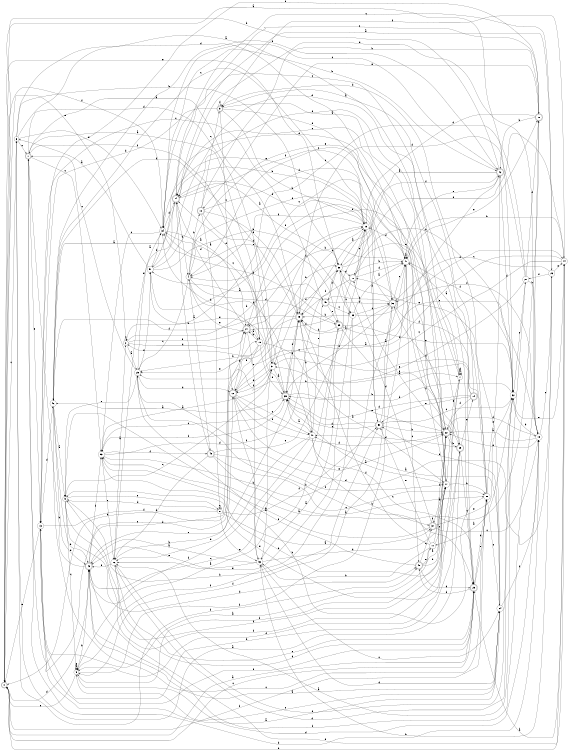 digraph n44_8 {
__start0 [label="" shape="none"];

rankdir=LR;
size="8,5";

s0 [style="rounded,filled", color="black", fillcolor="white" shape="doublecircle", label="0"];
s1 [style="rounded,filled", color="black", fillcolor="white" shape="doublecircle", label="1"];
s2 [style="filled", color="black", fillcolor="white" shape="circle", label="2"];
s3 [style="rounded,filled", color="black", fillcolor="white" shape="doublecircle", label="3"];
s4 [style="filled", color="black", fillcolor="white" shape="circle", label="4"];
s5 [style="filled", color="black", fillcolor="white" shape="circle", label="5"];
s6 [style="filled", color="black", fillcolor="white" shape="circle", label="6"];
s7 [style="filled", color="black", fillcolor="white" shape="circle", label="7"];
s8 [style="filled", color="black", fillcolor="white" shape="circle", label="8"];
s9 [style="filled", color="black", fillcolor="white" shape="circle", label="9"];
s10 [style="rounded,filled", color="black", fillcolor="white" shape="doublecircle", label="10"];
s11 [style="filled", color="black", fillcolor="white" shape="circle", label="11"];
s12 [style="rounded,filled", color="black", fillcolor="white" shape="doublecircle", label="12"];
s13 [style="filled", color="black", fillcolor="white" shape="circle", label="13"];
s14 [style="rounded,filled", color="black", fillcolor="white" shape="doublecircle", label="14"];
s15 [style="filled", color="black", fillcolor="white" shape="circle", label="15"];
s16 [style="filled", color="black", fillcolor="white" shape="circle", label="16"];
s17 [style="filled", color="black", fillcolor="white" shape="circle", label="17"];
s18 [style="filled", color="black", fillcolor="white" shape="circle", label="18"];
s19 [style="filled", color="black", fillcolor="white" shape="circle", label="19"];
s20 [style="rounded,filled", color="black", fillcolor="white" shape="doublecircle", label="20"];
s21 [style="rounded,filled", color="black", fillcolor="white" shape="doublecircle", label="21"];
s22 [style="rounded,filled", color="black", fillcolor="white" shape="doublecircle", label="22"];
s23 [style="rounded,filled", color="black", fillcolor="white" shape="doublecircle", label="23"];
s24 [style="filled", color="black", fillcolor="white" shape="circle", label="24"];
s25 [style="filled", color="black", fillcolor="white" shape="circle", label="25"];
s26 [style="filled", color="black", fillcolor="white" shape="circle", label="26"];
s27 [style="filled", color="black", fillcolor="white" shape="circle", label="27"];
s28 [style="rounded,filled", color="black", fillcolor="white" shape="doublecircle", label="28"];
s29 [style="rounded,filled", color="black", fillcolor="white" shape="doublecircle", label="29"];
s30 [style="filled", color="black", fillcolor="white" shape="circle", label="30"];
s31 [style="filled", color="black", fillcolor="white" shape="circle", label="31"];
s32 [style="filled", color="black", fillcolor="white" shape="circle", label="32"];
s33 [style="filled", color="black", fillcolor="white" shape="circle", label="33"];
s34 [style="filled", color="black", fillcolor="white" shape="circle", label="34"];
s35 [style="rounded,filled", color="black", fillcolor="white" shape="doublecircle", label="35"];
s36 [style="rounded,filled", color="black", fillcolor="white" shape="doublecircle", label="36"];
s37 [style="rounded,filled", color="black", fillcolor="white" shape="doublecircle", label="37"];
s38 [style="filled", color="black", fillcolor="white" shape="circle", label="38"];
s39 [style="rounded,filled", color="black", fillcolor="white" shape="doublecircle", label="39"];
s40 [style="rounded,filled", color="black", fillcolor="white" shape="doublecircle", label="40"];
s41 [style="filled", color="black", fillcolor="white" shape="circle", label="41"];
s42 [style="rounded,filled", color="black", fillcolor="white" shape="doublecircle", label="42"];
s43 [style="rounded,filled", color="black", fillcolor="white" shape="doublecircle", label="43"];
s44 [style="filled", color="black", fillcolor="white" shape="circle", label="44"];
s45 [style="rounded,filled", color="black", fillcolor="white" shape="doublecircle", label="45"];
s46 [style="filled", color="black", fillcolor="white" shape="circle", label="46"];
s47 [style="filled", color="black", fillcolor="white" shape="circle", label="47"];
s48 [style="rounded,filled", color="black", fillcolor="white" shape="doublecircle", label="48"];
s49 [style="rounded,filled", color="black", fillcolor="white" shape="doublecircle", label="49"];
s50 [style="rounded,filled", color="black", fillcolor="white" shape="doublecircle", label="50"];
s51 [style="filled", color="black", fillcolor="white" shape="circle", label="51"];
s52 [style="filled", color="black", fillcolor="white" shape="circle", label="52"];
s53 [style="filled", color="black", fillcolor="white" shape="circle", label="53"];
s54 [style="rounded,filled", color="black", fillcolor="white" shape="doublecircle", label="54"];
s0 -> s32 [label="a"];
s0 -> s44 [label="b"];
s0 -> s6 [label="c"];
s0 -> s43 [label="d"];
s0 -> s38 [label="e"];
s0 -> s30 [label="f"];
s1 -> s15 [label="a"];
s1 -> s18 [label="b"];
s1 -> s53 [label="c"];
s1 -> s31 [label="d"];
s1 -> s13 [label="e"];
s1 -> s15 [label="f"];
s2 -> s25 [label="a"];
s2 -> s19 [label="b"];
s2 -> s2 [label="c"];
s2 -> s21 [label="d"];
s2 -> s0 [label="e"];
s2 -> s21 [label="f"];
s3 -> s22 [label="a"];
s3 -> s19 [label="b"];
s3 -> s12 [label="c"];
s3 -> s13 [label="d"];
s3 -> s41 [label="e"];
s3 -> s3 [label="f"];
s4 -> s48 [label="a"];
s4 -> s10 [label="b"];
s4 -> s25 [label="c"];
s4 -> s35 [label="d"];
s4 -> s29 [label="e"];
s4 -> s47 [label="f"];
s5 -> s5 [label="a"];
s5 -> s43 [label="b"];
s5 -> s5 [label="c"];
s5 -> s18 [label="d"];
s5 -> s0 [label="e"];
s5 -> s41 [label="f"];
s6 -> s17 [label="a"];
s6 -> s38 [label="b"];
s6 -> s1 [label="c"];
s6 -> s41 [label="d"];
s6 -> s34 [label="e"];
s6 -> s40 [label="f"];
s7 -> s7 [label="a"];
s7 -> s21 [label="b"];
s7 -> s34 [label="c"];
s7 -> s7 [label="d"];
s7 -> s9 [label="e"];
s7 -> s5 [label="f"];
s8 -> s37 [label="a"];
s8 -> s0 [label="b"];
s8 -> s8 [label="c"];
s8 -> s9 [label="d"];
s8 -> s52 [label="e"];
s8 -> s50 [label="f"];
s9 -> s20 [label="a"];
s9 -> s50 [label="b"];
s9 -> s5 [label="c"];
s9 -> s40 [label="d"];
s9 -> s8 [label="e"];
s9 -> s17 [label="f"];
s10 -> s8 [label="a"];
s10 -> s20 [label="b"];
s10 -> s3 [label="c"];
s10 -> s36 [label="d"];
s10 -> s49 [label="e"];
s10 -> s49 [label="f"];
s11 -> s13 [label="a"];
s11 -> s52 [label="b"];
s11 -> s17 [label="c"];
s11 -> s22 [label="d"];
s11 -> s50 [label="e"];
s11 -> s49 [label="f"];
s12 -> s42 [label="a"];
s12 -> s21 [label="b"];
s12 -> s47 [label="c"];
s12 -> s22 [label="d"];
s12 -> s22 [label="e"];
s12 -> s47 [label="f"];
s13 -> s24 [label="a"];
s13 -> s29 [label="b"];
s13 -> s45 [label="c"];
s13 -> s46 [label="d"];
s13 -> s0 [label="e"];
s13 -> s15 [label="f"];
s14 -> s3 [label="a"];
s14 -> s25 [label="b"];
s14 -> s2 [label="c"];
s14 -> s39 [label="d"];
s14 -> s50 [label="e"];
s14 -> s22 [label="f"];
s15 -> s17 [label="a"];
s15 -> s21 [label="b"];
s15 -> s1 [label="c"];
s15 -> s34 [label="d"];
s15 -> s39 [label="e"];
s15 -> s12 [label="f"];
s16 -> s2 [label="a"];
s16 -> s12 [label="b"];
s16 -> s23 [label="c"];
s16 -> s23 [label="d"];
s16 -> s32 [label="e"];
s16 -> s43 [label="f"];
s17 -> s39 [label="a"];
s17 -> s30 [label="b"];
s17 -> s54 [label="c"];
s17 -> s51 [label="d"];
s17 -> s7 [label="e"];
s17 -> s9 [label="f"];
s18 -> s22 [label="a"];
s18 -> s32 [label="b"];
s18 -> s26 [label="c"];
s18 -> s54 [label="d"];
s18 -> s22 [label="e"];
s18 -> s36 [label="f"];
s19 -> s38 [label="a"];
s19 -> s54 [label="b"];
s19 -> s46 [label="c"];
s19 -> s50 [label="d"];
s19 -> s34 [label="e"];
s19 -> s4 [label="f"];
s20 -> s13 [label="a"];
s20 -> s42 [label="b"];
s20 -> s54 [label="c"];
s20 -> s19 [label="d"];
s20 -> s10 [label="e"];
s20 -> s43 [label="f"];
s21 -> s15 [label="a"];
s21 -> s19 [label="b"];
s21 -> s52 [label="c"];
s21 -> s34 [label="d"];
s21 -> s4 [label="e"];
s21 -> s19 [label="f"];
s22 -> s28 [label="a"];
s22 -> s29 [label="b"];
s22 -> s4 [label="c"];
s22 -> s18 [label="d"];
s22 -> s49 [label="e"];
s22 -> s5 [label="f"];
s23 -> s0 [label="a"];
s23 -> s30 [label="b"];
s23 -> s0 [label="c"];
s23 -> s40 [label="d"];
s23 -> s30 [label="e"];
s23 -> s13 [label="f"];
s24 -> s47 [label="a"];
s24 -> s50 [label="b"];
s24 -> s5 [label="c"];
s24 -> s52 [label="d"];
s24 -> s38 [label="e"];
s24 -> s18 [label="f"];
s25 -> s34 [label="a"];
s25 -> s23 [label="b"];
s25 -> s1 [label="c"];
s25 -> s12 [label="d"];
s25 -> s9 [label="e"];
s25 -> s51 [label="f"];
s26 -> s54 [label="a"];
s26 -> s52 [label="b"];
s26 -> s36 [label="c"];
s26 -> s25 [label="d"];
s26 -> s44 [label="e"];
s26 -> s27 [label="f"];
s27 -> s16 [label="a"];
s27 -> s18 [label="b"];
s27 -> s2 [label="c"];
s27 -> s49 [label="d"];
s27 -> s31 [label="e"];
s27 -> s20 [label="f"];
s28 -> s52 [label="a"];
s28 -> s41 [label="b"];
s28 -> s19 [label="c"];
s28 -> s41 [label="d"];
s28 -> s7 [label="e"];
s28 -> s49 [label="f"];
s29 -> s6 [label="a"];
s29 -> s53 [label="b"];
s29 -> s23 [label="c"];
s29 -> s47 [label="d"];
s29 -> s14 [label="e"];
s29 -> s36 [label="f"];
s30 -> s41 [label="a"];
s30 -> s53 [label="b"];
s30 -> s24 [label="c"];
s30 -> s3 [label="d"];
s30 -> s42 [label="e"];
s30 -> s28 [label="f"];
s31 -> s39 [label="a"];
s31 -> s38 [label="b"];
s31 -> s9 [label="c"];
s31 -> s54 [label="d"];
s31 -> s12 [label="e"];
s31 -> s12 [label="f"];
s32 -> s11 [label="a"];
s32 -> s39 [label="b"];
s32 -> s27 [label="c"];
s32 -> s16 [label="d"];
s32 -> s44 [label="e"];
s32 -> s41 [label="f"];
s33 -> s41 [label="a"];
s33 -> s49 [label="b"];
s33 -> s36 [label="c"];
s33 -> s44 [label="d"];
s33 -> s16 [label="e"];
s33 -> s5 [label="f"];
s34 -> s21 [label="a"];
s34 -> s42 [label="b"];
s34 -> s53 [label="c"];
s34 -> s54 [label="d"];
s34 -> s35 [label="e"];
s34 -> s0 [label="f"];
s35 -> s43 [label="a"];
s35 -> s49 [label="b"];
s35 -> s18 [label="c"];
s35 -> s34 [label="d"];
s35 -> s32 [label="e"];
s35 -> s29 [label="f"];
s36 -> s49 [label="a"];
s36 -> s45 [label="b"];
s36 -> s41 [label="c"];
s36 -> s39 [label="d"];
s36 -> s4 [label="e"];
s36 -> s5 [label="f"];
s37 -> s17 [label="a"];
s37 -> s53 [label="b"];
s37 -> s18 [label="c"];
s37 -> s38 [label="d"];
s37 -> s32 [label="e"];
s37 -> s37 [label="f"];
s38 -> s54 [label="a"];
s38 -> s32 [label="b"];
s38 -> s33 [label="c"];
s38 -> s28 [label="d"];
s38 -> s44 [label="e"];
s38 -> s31 [label="f"];
s39 -> s46 [label="a"];
s39 -> s7 [label="b"];
s39 -> s54 [label="c"];
s39 -> s49 [label="d"];
s39 -> s51 [label="e"];
s39 -> s53 [label="f"];
s40 -> s22 [label="a"];
s40 -> s22 [label="b"];
s40 -> s37 [label="c"];
s40 -> s23 [label="d"];
s40 -> s11 [label="e"];
s40 -> s25 [label="f"];
s41 -> s41 [label="a"];
s41 -> s21 [label="b"];
s41 -> s40 [label="c"];
s41 -> s19 [label="d"];
s41 -> s20 [label="e"];
s41 -> s22 [label="f"];
s42 -> s49 [label="a"];
s42 -> s0 [label="b"];
s42 -> s34 [label="c"];
s42 -> s32 [label="d"];
s42 -> s41 [label="e"];
s42 -> s28 [label="f"];
s43 -> s24 [label="a"];
s43 -> s1 [label="b"];
s43 -> s35 [label="c"];
s43 -> s21 [label="d"];
s43 -> s49 [label="e"];
s43 -> s53 [label="f"];
s44 -> s23 [label="a"];
s44 -> s41 [label="b"];
s44 -> s31 [label="c"];
s44 -> s12 [label="d"];
s44 -> s43 [label="e"];
s44 -> s3 [label="f"];
s45 -> s51 [label="a"];
s45 -> s25 [label="b"];
s45 -> s33 [label="c"];
s45 -> s38 [label="d"];
s45 -> s35 [label="e"];
s45 -> s36 [label="f"];
s46 -> s9 [label="a"];
s46 -> s43 [label="b"];
s46 -> s30 [label="c"];
s46 -> s43 [label="d"];
s46 -> s42 [label="e"];
s46 -> s31 [label="f"];
s47 -> s39 [label="a"];
s47 -> s37 [label="b"];
s47 -> s23 [label="c"];
s47 -> s16 [label="d"];
s47 -> s45 [label="e"];
s47 -> s5 [label="f"];
s48 -> s30 [label="a"];
s48 -> s54 [label="b"];
s48 -> s30 [label="c"];
s48 -> s16 [label="d"];
s48 -> s19 [label="e"];
s48 -> s17 [label="f"];
s49 -> s1 [label="a"];
s49 -> s47 [label="b"];
s49 -> s19 [label="c"];
s49 -> s39 [label="d"];
s49 -> s25 [label="e"];
s49 -> s46 [label="f"];
s50 -> s36 [label="a"];
s50 -> s22 [label="b"];
s50 -> s32 [label="c"];
s50 -> s39 [label="d"];
s50 -> s39 [label="e"];
s50 -> s4 [label="f"];
s51 -> s6 [label="a"];
s51 -> s33 [label="b"];
s51 -> s22 [label="c"];
s51 -> s23 [label="d"];
s51 -> s23 [label="e"];
s51 -> s34 [label="f"];
s52 -> s43 [label="a"];
s52 -> s31 [label="b"];
s52 -> s24 [label="c"];
s52 -> s17 [label="d"];
s52 -> s43 [label="e"];
s52 -> s12 [label="f"];
s53 -> s31 [label="a"];
s53 -> s41 [label="b"];
s53 -> s39 [label="c"];
s53 -> s38 [label="d"];
s53 -> s16 [label="e"];
s53 -> s48 [label="f"];
s54 -> s46 [label="a"];
s54 -> s4 [label="b"];
s54 -> s26 [label="c"];
s54 -> s19 [label="d"];
s54 -> s16 [label="e"];
s54 -> s36 [label="f"];

}